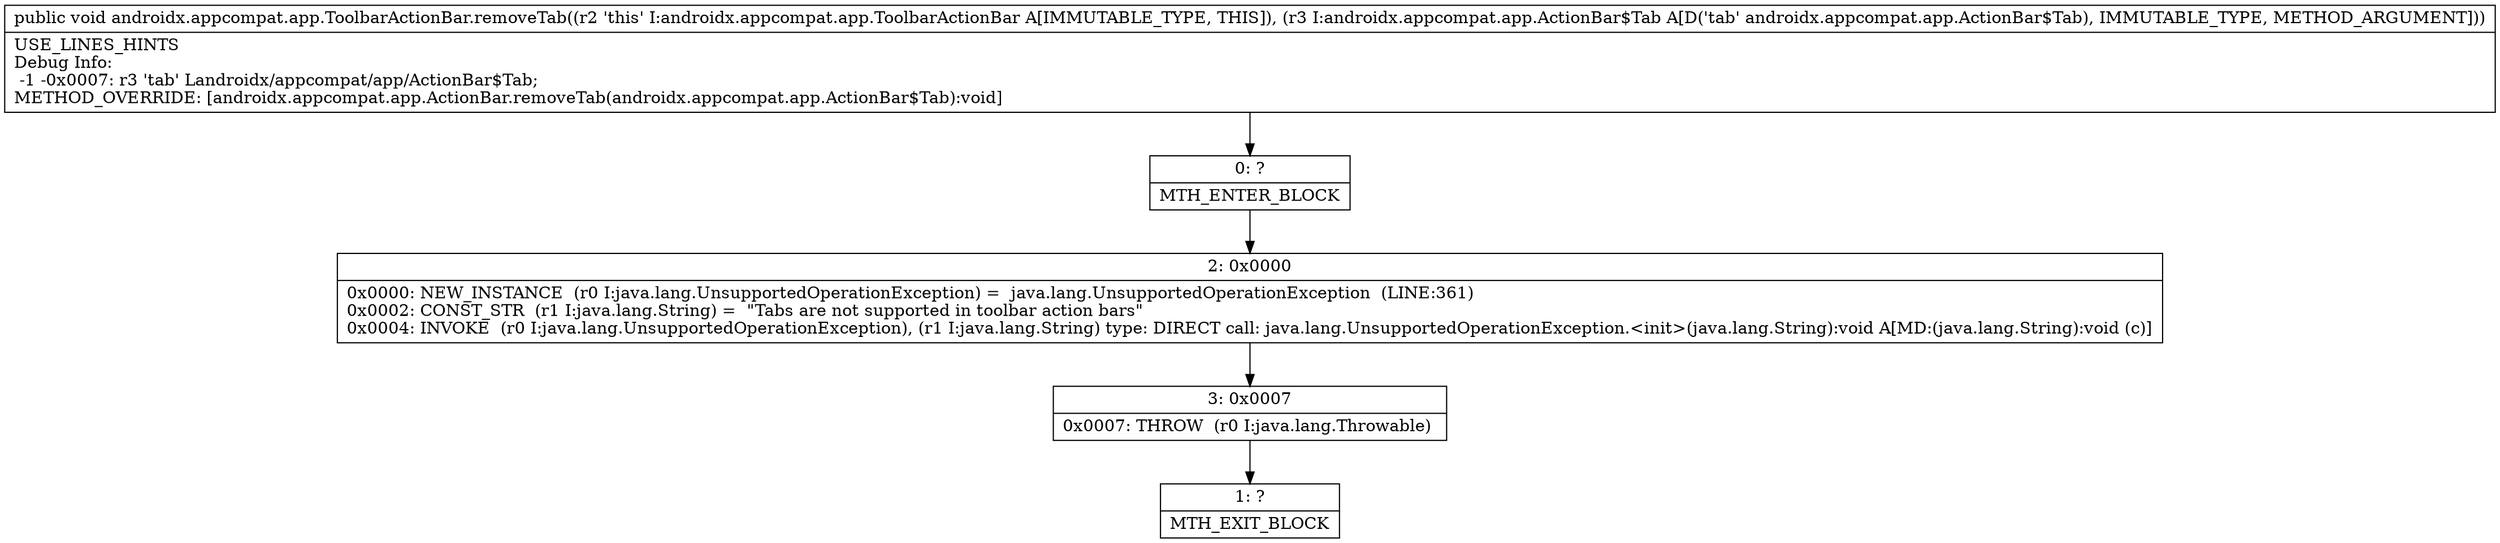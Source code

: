 digraph "CFG forandroidx.appcompat.app.ToolbarActionBar.removeTab(Landroidx\/appcompat\/app\/ActionBar$Tab;)V" {
Node_0 [shape=record,label="{0\:\ ?|MTH_ENTER_BLOCK\l}"];
Node_2 [shape=record,label="{2\:\ 0x0000|0x0000: NEW_INSTANCE  (r0 I:java.lang.UnsupportedOperationException) =  java.lang.UnsupportedOperationException  (LINE:361)\l0x0002: CONST_STR  (r1 I:java.lang.String) =  \"Tabs are not supported in toolbar action bars\" \l0x0004: INVOKE  (r0 I:java.lang.UnsupportedOperationException), (r1 I:java.lang.String) type: DIRECT call: java.lang.UnsupportedOperationException.\<init\>(java.lang.String):void A[MD:(java.lang.String):void (c)]\l}"];
Node_3 [shape=record,label="{3\:\ 0x0007|0x0007: THROW  (r0 I:java.lang.Throwable) \l}"];
Node_1 [shape=record,label="{1\:\ ?|MTH_EXIT_BLOCK\l}"];
MethodNode[shape=record,label="{public void androidx.appcompat.app.ToolbarActionBar.removeTab((r2 'this' I:androidx.appcompat.app.ToolbarActionBar A[IMMUTABLE_TYPE, THIS]), (r3 I:androidx.appcompat.app.ActionBar$Tab A[D('tab' androidx.appcompat.app.ActionBar$Tab), IMMUTABLE_TYPE, METHOD_ARGUMENT]))  | USE_LINES_HINTS\lDebug Info:\l  \-1 \-0x0007: r3 'tab' Landroidx\/appcompat\/app\/ActionBar$Tab;\lMETHOD_OVERRIDE: [androidx.appcompat.app.ActionBar.removeTab(androidx.appcompat.app.ActionBar$Tab):void]\l}"];
MethodNode -> Node_0;Node_0 -> Node_2;
Node_2 -> Node_3;
Node_3 -> Node_1;
}

